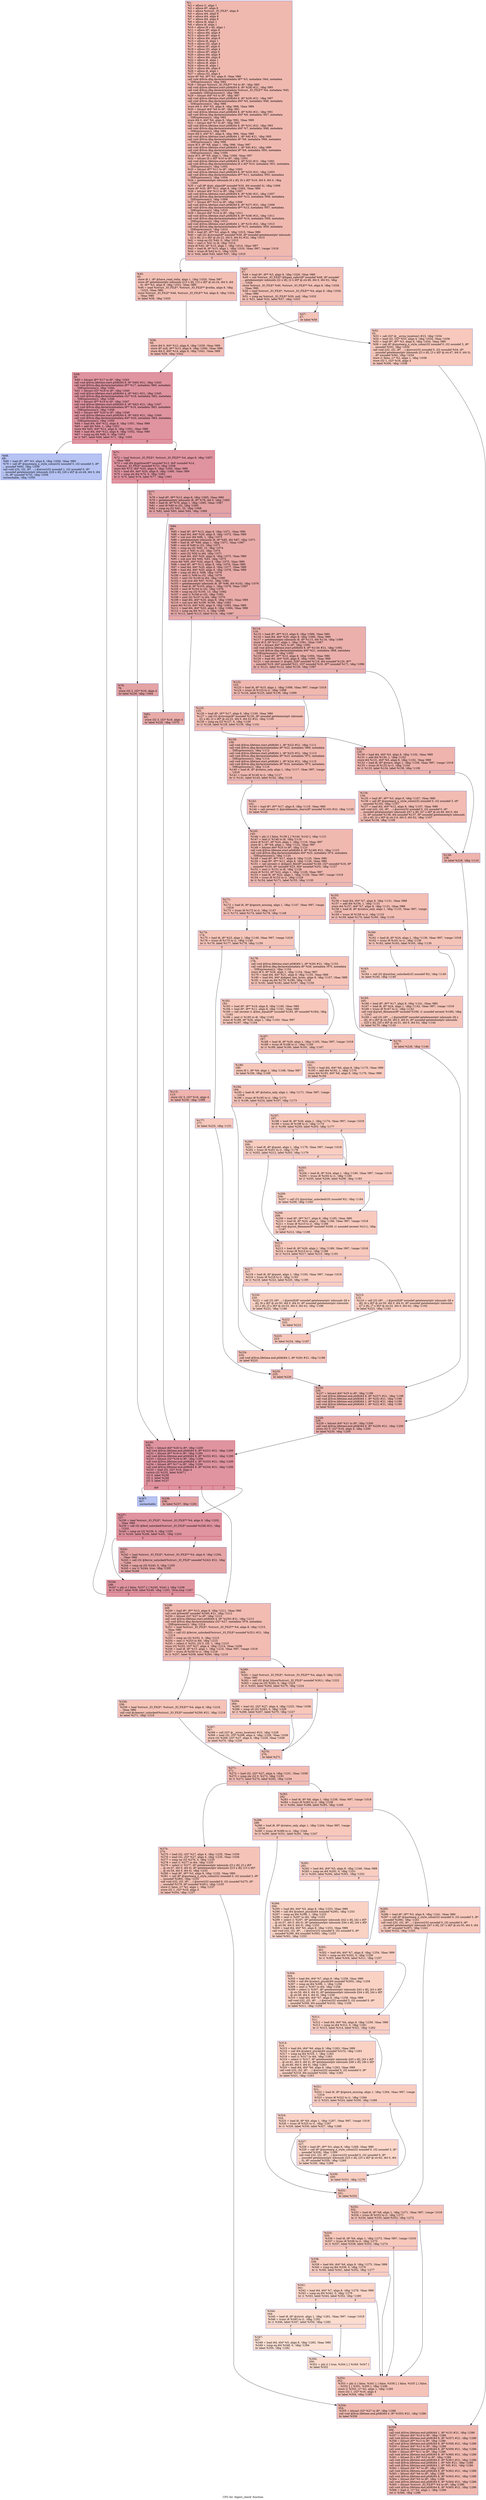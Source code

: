 digraph "CFG for 'digest_check' function" {
	label="CFG for 'digest_check' function";

	Node0x1167920 [shape=record,color="#3d50c3ff", style=filled, fillcolor="#de614d70",label="{%1:\l  %2 = alloca i1, align 1\l  %3 = alloca i8*, align 8\l  %4 = alloca %struct._IO_FILE*, align 8\l  %5 = alloca i64, align 8\l  %6 = alloca i64, align 8\l  %7 = alloca i64, align 8\l  %8 = alloca i8, align 1\l  %9 = alloca i8, align 1\l  %10 = alloca [6 x i8], align 1\l  %11 = alloca i8*, align 8\l  %12 = alloca i64, align 8\l  %13 = alloca i8*, align 8\l  %14 = alloca i64, align 8\l  %15 = alloca i8, align 1\l  %16 = alloca i32, align 4\l  %17 = alloca i8*, align 8\l  %18 = alloca i32, align 4\l  %19 = alloca i8*, align 8\l  %20 = alloca i64, align 8\l  %21 = alloca i64, align 8\l  %22 = alloca i8, align 1\l  %23 = alloca i8, align 1\l  %24 = alloca i8, align 1\l  %25 = alloca i64, align 8\l  %26 = alloca i8, align 1\l  %27 = alloca i32, align 4\l  store i8* %0, i8** %3, align 8, !tbaa !980\l  call void @llvm.dbg.declare(metadata i8** %3, metadata !944, metadata\l... !DIExpression()), !dbg !984\l  %28 = bitcast %struct._IO_FILE** %4 to i8*, !dbg !985\l  call void @llvm.lifetime.start.p0i8(i64 8, i8* %28) #21, !dbg !985\l  call void @llvm.dbg.declare(metadata %struct._IO_FILE** %4, metadata !945,\l... metadata !DIExpression()), !dbg !986\l  %29 = bitcast i64* %5 to i8*, !dbg !987\l  call void @llvm.lifetime.start.p0i8(i64 8, i8* %29) #21, !dbg !987\l  call void @llvm.dbg.declare(metadata i64* %5, metadata !946, metadata\l... !DIExpression()), !dbg !988\l  store i64 0, i64* %5, align 8, !dbg !988, !tbaa !989\l  %30 = bitcast i64* %6 to i8*, !dbg !991\l  call void @llvm.lifetime.start.p0i8(i64 8, i8* %30) #21, !dbg !991\l  call void @llvm.dbg.declare(metadata i64* %6, metadata !947, metadata\l... !DIExpression()), !dbg !992\l  store i64 0, i64* %6, align 8, !dbg !992, !tbaa !989\l  %31 = bitcast i64* %7 to i8*, !dbg !993\l  call void @llvm.lifetime.start.p0i8(i64 8, i8* %31) #21, !dbg !993\l  call void @llvm.dbg.declare(metadata i64* %7, metadata !948, metadata\l... !DIExpression()), !dbg !994\l  store i64 0, i64* %7, align 8, !dbg !994, !tbaa !989\l  call void @llvm.lifetime.start.p0i8(i64 1, i8* %8) #21, !dbg !995\l  call void @llvm.dbg.declare(metadata i8* %8, metadata !949, metadata\l... !DIExpression()), !dbg !996\l  store i8 0, i8* %8, align 1, !dbg !996, !tbaa !997\l  call void @llvm.lifetime.start.p0i8(i64 1, i8* %9) #21, !dbg !999\l  call void @llvm.dbg.declare(metadata i8* %9, metadata !950, metadata\l... !DIExpression()), !dbg !1000\l  store i8 0, i8* %9, align 1, !dbg !1000, !tbaa !997\l  %32 = bitcast [6 x i8]* %10 to i8*, !dbg !1001\l  call void @llvm.lifetime.start.p0i8(i64 6, i8* %32) #21, !dbg !1001\l  call void @llvm.dbg.declare(metadata [6 x i8]* %10, metadata !951, metadata\l... !DIExpression()), !dbg !1002\l  %33 = bitcast i8** %11 to i8*, !dbg !1003\l  call void @llvm.lifetime.start.p0i8(i64 8, i8* %33) #21, !dbg !1003\l  call void @llvm.dbg.declare(metadata i8** %11, metadata !955, metadata\l... !DIExpression()), !dbg !1004\l  %34 = getelementptr inbounds [6 x i8], [6 x i8]* %10, i64 0, i64 0, !dbg\l... !1005\l  %35 = call i8* @ptr_align(i8* noundef %34, i64 noundef 4), !dbg !1006\l  store i8* %35, i8** %11, align 8, !dbg !1004, !tbaa !980\l  %36 = bitcast i64* %12 to i8*, !dbg !1007\l  call void @llvm.lifetime.start.p0i8(i64 8, i8* %36) #21, !dbg !1007\l  call void @llvm.dbg.declare(metadata i64* %12, metadata !956, metadata\l... !DIExpression()), !dbg !1008\l  %37 = bitcast i8** %13 to i8*, !dbg !1009\l  call void @llvm.lifetime.start.p0i8(i64 8, i8* %37) #21, !dbg !1009\l  call void @llvm.dbg.declare(metadata i8** %13, metadata !957, metadata\l... !DIExpression()), !dbg !1010\l  %38 = bitcast i64* %14 to i8*, !dbg !1011\l  call void @llvm.lifetime.start.p0i8(i64 8, i8* %38) #21, !dbg !1011\l  call void @llvm.dbg.declare(metadata i64* %14, metadata !958, metadata\l... !DIExpression()), !dbg !1012\l  call void @llvm.lifetime.start.p0i8(i64 1, i8* %15) #21, !dbg !1013\l  call void @llvm.dbg.declare(metadata i8* %15, metadata !959, metadata\l... !DIExpression()), !dbg !1014\l  %39 = load i8*, i8** %3, align 8, !dbg !1015, !tbaa !980\l  %40 = call i32 @strcmp(i8* noundef %39, i8* noundef getelementptr inbounds\l... ([2 x i8], [2 x i8]* @.str.22, i64 0, i64 0)) #22, !dbg !1015\l  %41 = icmp eq i32 %40, 0, !dbg !1015\l  %42 = zext i1 %41 to i8, !dbg !1014\l  store i8 %42, i8* %15, align 1, !dbg !1014, !tbaa !997\l  %43 = load i8, i8* %15, align 1, !dbg !1016, !tbaa !997, !range !1018\l  %44 = trunc i8 %43 to i1, !dbg !1016\l  br i1 %44, label %45, label %47, !dbg !1019\l|{<s0>T|<s1>F}}"];
	Node0x1167920:s0 -> Node0x11689b0;
	Node0x1167920:s1 -> Node0x1168a00;
	Node0x11689b0 [shape=record,color="#3d50c3ff", style=filled, fillcolor="#e5705870",label="{%45:\l45:                                               \l  store i8 1, i8* @have_read_stdin, align 1, !dbg !1020, !tbaa !997\l  store i8* getelementptr inbounds ([15 x i8], [15 x i8]* @.str.24, i64 0, i64\l... 0), i8** %3, align 8, !dbg !1022, !tbaa !980\l  %46 = load %struct._IO_FILE*, %struct._IO_FILE** @stdin, align 8, !dbg\l... !1023, !tbaa !980\l  store %struct._IO_FILE* %46, %struct._IO_FILE** %4, align 8, !dbg !1024,\l... !tbaa !980\l  br label %58, !dbg !1025\l}"];
	Node0x11689b0 -> Node0x1168af0;
	Node0x1168a00 [shape=record,color="#3d50c3ff", style=filled, fillcolor="#e5705870",label="{%47:\l47:                                               \l  %48 = load i8*, i8** %3, align 8, !dbg !1026, !tbaa !980\l  %49 = call %struct._IO_FILE* @fopen_safer(i8* noundef %48, i8* noundef\l... getelementptr inbounds ([2 x i8], [2 x i8]* @.str.46, i64 0, i64 0)), !dbg\l... !1028\l  store %struct._IO_FILE* %49, %struct._IO_FILE** %4, align 8, !dbg !1029,\l... !tbaa !980\l  %50 = load %struct._IO_FILE*, %struct._IO_FILE** %4, align 8, !dbg !1030,\l... !tbaa !980\l  %51 = icmp eq %struct._IO_FILE* %50, null, !dbg !1032\l  br i1 %51, label %52, label %57, !dbg !1033\l|{<s0>T|<s1>F}}"];
	Node0x1168a00:s0 -> Node0x1168a50;
	Node0x1168a00:s1 -> Node0x1168aa0;
	Node0x1168a50 [shape=record,color="#3d50c3ff", style=filled, fillcolor="#ed836670",label="{%52:\l52:                                               \l  %53 = call i32* @__errno_location() #23, !dbg !1034\l  %54 = load i32, i32* %53, align 4, !dbg !1034, !tbaa !1036\l  %55 = load i8*, i8** %3, align 8, !dbg !1034, !tbaa !980\l  %56 = call i8* @quotearg_n_style_colon(i32 noundef 0, i32 noundef 3, i8*\l... noundef %55), !dbg !1034\l  call void (i32, i32, i8*, ...) @error(i32 noundef 0, i32 noundef %54, i8*\l... noundef getelementptr inbounds ([3 x i8], [3 x i8]* @.str.47, i64 0, i64 0),\l... i8* noundef %56), !dbg !1034\l  store i1 false, i1* %2, align 1, !dbg !1038\l  store i32 1, i32* %16, align 4\l  br label %356, !dbg !1038\l}"];
	Node0x1168a50 -> Node0x116a4e0;
	Node0x1168aa0 [shape=record,color="#3d50c3ff", style=filled, fillcolor="#e97a5f70",label="{%57:\l57:                                               \l  br label %58\l}"];
	Node0x1168aa0 -> Node0x1168af0;
	Node0x1168af0 [shape=record,color="#3d50c3ff", style=filled, fillcolor="#e1675170",label="{%58:\l58:                                               \l  store i64 0, i64* %12, align 8, !dbg !1039, !tbaa !989\l  store i8* null, i8** %13, align 8, !dbg !1040, !tbaa !980\l  store i64 0, i64* %14, align 8, !dbg !1041, !tbaa !989\l  br label %59, !dbg !1042\l}"];
	Node0x1168af0 -> Node0x1168b40;
	Node0x1168b40 [shape=record,color="#b70d28ff", style=filled, fillcolor="#b70d2870",label="{%59:\l59:                                               \l  %60 = bitcast i8** %17 to i8*, !dbg !1043\l  call void @llvm.lifetime.start.p0i8(i64 8, i8* %60) #21, !dbg !1043\l  call void @llvm.dbg.declare(metadata i8** %17, metadata !960, metadata\l... !DIExpression()), !dbg !1044\l  %61 = bitcast i32* %18 to i8*, !dbg !1045\l  call void @llvm.lifetime.start.p0i8(i64 4, i8* %61) #21, !dbg !1045\l  call void @llvm.dbg.declare(metadata i32* %18, metadata !962, metadata\l... !DIExpression()), !dbg !1046\l  %62 = bitcast i8** %19 to i8*, !dbg !1047\l  call void @llvm.lifetime.start.p0i8(i64 8, i8* %62) #21, !dbg !1047\l  call void @llvm.dbg.declare(metadata i8** %19, metadata !963, metadata\l... !DIExpression()), !dbg !1048\l  %63 = bitcast i64* %20 to i8*, !dbg !1049\l  call void @llvm.lifetime.start.p0i8(i64 8, i8* %63) #21, !dbg !1049\l  call void @llvm.dbg.declare(metadata i64* %20, metadata !964, metadata\l... !DIExpression()), !dbg !1050\l  %64 = load i64, i64* %12, align 8, !dbg !1051, !tbaa !989\l  %65 = add i64 %64, 1, !dbg !1051\l  store i64 %65, i64* %12, align 8, !dbg !1051, !tbaa !989\l  %66 = load i64, i64* %12, align 8, !dbg !1052, !tbaa !989\l  %67 = icmp eq i64 %66, 0, !dbg !1054\l  br i1 %67, label %68, label %71, !dbg !1055\l|{<s0>T|<s1>F}}"];
	Node0x1168b40:s0 -> Node0x1168b90;
	Node0x1168b40:s1 -> Node0x1168be0;
	Node0x1168b90 [shape=record,color="#3d50c3ff", style=filled, fillcolor="#5977e370",label="{%68:\l68:                                               \l  %69 = load i8*, i8** %3, align 8, !dbg !1056, !tbaa !980\l  %70 = call i8* @quotearg_n_style_colon(i32 noundef 0, i32 noundef 3, i8*\l... noundef %69), !dbg !1056\l  call void (i32, i32, i8*, ...) @error(i32 noundef 1, i32 noundef 0, i8*\l... noundef getelementptr inbounds ([28 x i8], [28 x i8]* @.str.48, i64 0, i64\l... 0), i8* noundef %70), !dbg !1056\l  unreachable, !dbg !1056\l}"];
	Node0x1168be0 [shape=record,color="#b70d28ff", style=filled, fillcolor="#b70d2870",label="{%71:\l71:                                               \l  %72 = load %struct._IO_FILE*, %struct._IO_FILE** %4, align 8, !dbg !1057,\l... !tbaa !980\l  %73 = call i64 @getline(i8** noundef %13, i64* noundef %14,\l... %struct._IO_FILE* noundef %72), !dbg !1058\l  store i64 %73, i64* %20, align 8, !dbg !1059, !tbaa !989\l  %74 = load i64, i64* %20, align 8, !dbg !1060, !tbaa !989\l  %75 = icmp sle i64 %74, 0, !dbg !1062\l  br i1 %75, label %76, label %77, !dbg !1063\l|{<s0>T|<s1>F}}"];
	Node0x1168be0:s0 -> Node0x1168c30;
	Node0x1168be0:s1 -> Node0x1168c80;
	Node0x1168c30 [shape=record,color="#3d50c3ff", style=filled, fillcolor="#c32e3170",label="{%76:\l76:                                               \l  store i32 2, i32* %16, align 4\l  br label %230, !dbg !1064\l}"];
	Node0x1168c30 -> Node0x11699a0;
	Node0x1168c80 [shape=record,color="#3d50c3ff", style=filled, fillcolor="#c32e3170",label="{%77:\l77:                                               \l  %78 = load i8*, i8** %13, align 8, !dbg !1065, !tbaa !980\l  %79 = getelementptr inbounds i8, i8* %78, i64 0, !dbg !1065\l  %80 = load i8, i8* %79, align 1, !dbg !1065, !tbaa !1067\l  %81 = sext i8 %80 to i32, !dbg !1065\l  %82 = icmp eq i32 %81, 35, !dbg !1068\l  br i1 %82, label %83, label %84, !dbg !1069\l|{<s0>T|<s1>F}}"];
	Node0x1168c80:s0 -> Node0x1168cd0;
	Node0x1168c80:s1 -> Node0x1168d20;
	Node0x1168cd0 [shape=record,color="#3d50c3ff", style=filled, fillcolor="#cc403a70",label="{%83:\l83:                                               \l  store i32 3, i32* %16, align 4\l  br label %230, !dbg !1070\l}"];
	Node0x1168cd0 -> Node0x11699a0;
	Node0x1168d20 [shape=record,color="#3d50c3ff", style=filled, fillcolor="#cc403a70",label="{%84:\l84:                                               \l  %85 = load i8*, i8** %13, align 8, !dbg !1071, !tbaa !980\l  %86 = load i64, i64* %20, align 8, !dbg !1072, !tbaa !989\l  %87 = sub nsw i64 %86, 1, !dbg !1073\l  %88 = getelementptr inbounds i8, i8* %85, i64 %87, !dbg !1071\l  %89 = load i8, i8* %88, align 1, !dbg !1071, !tbaa !1067\l  %90 = sext i8 %89 to i32, !dbg !1071\l  %91 = icmp eq i32 %90, 10, !dbg !1074\l  %92 = zext i1 %91 to i32, !dbg !1074\l  %93 = sext i32 %92 to i64, !dbg !1071\l  %94 = load i64, i64* %20, align 8, !dbg !1075, !tbaa !989\l  %95 = sub nsw i64 %94, %93, !dbg !1075\l  store i64 %95, i64* %20, align 8, !dbg !1075, !tbaa !989\l  %96 = load i8*, i8** %13, align 8, !dbg !1076, !tbaa !980\l  %97 = load i64, i64* %20, align 8, !dbg !1077, !tbaa !989\l  %98 = load i64, i64* %20, align 8, !dbg !1078, !tbaa !989\l  %99 = icmp slt i64 0, %98, !dbg !1079\l  %100 = zext i1 %99 to i32, !dbg !1079\l  %101 = sext i32 %100 to i64, !dbg !1080\l  %102 = sub nsw i64 %97, %101, !dbg !1081\l  %103 = getelementptr inbounds i8, i8* %96, i64 %102, !dbg !1076\l  %104 = load i8, i8* %103, align 1, !dbg !1076, !tbaa !1067\l  %105 = sext i8 %104 to i32, !dbg !1076\l  %106 = icmp eq i32 %105, 13, !dbg !1082\l  %107 = zext i1 %106 to i32, !dbg !1082\l  %108 = sext i32 %107 to i64, !dbg !1076\l  %109 = load i64, i64* %20, align 8, !dbg !1083, !tbaa !989\l  %110 = sub nsw i64 %109, %108, !dbg !1083\l  store i64 %110, i64* %20, align 8, !dbg !1083, !tbaa !989\l  %111 = load i64, i64* %20, align 8, !dbg !1084, !tbaa !989\l  %112 = icmp eq i64 %111, 0, !dbg !1086\l  br i1 %112, label %113, label %114, !dbg !1087\l|{<s0>T|<s1>F}}"];
	Node0x1168d20:s0 -> Node0x1168d70;
	Node0x1168d20:s1 -> Node0x1168dc0;
	Node0x1168d70 [shape=record,color="#3d50c3ff", style=filled, fillcolor="#d8564670",label="{%113:\l113:                                              \l  store i32 3, i32* %16, align 4\l  br label %230, !dbg !1088\l}"];
	Node0x1168d70 -> Node0x11699a0;
	Node0x1168dc0 [shape=record,color="#3d50c3ff", style=filled, fillcolor="#d24b4070",label="{%114:\l114:                                              \l  %115 = load i8*, i8** %13, align 8, !dbg !1089, !tbaa !980\l  %116 = load i64, i64* %20, align 8, !dbg !1090, !tbaa !989\l  %117 = getelementptr inbounds i8, i8* %115, i64 %116, !dbg !1089\l  store i8 0, i8* %117, align 1, !dbg !1091, !tbaa !1067\l  %118 = bitcast i64* %21 to i8*, !dbg !1092\l  call void @llvm.lifetime.start.p0i8(i64 8, i8* %118) #21, !dbg !1092\l  call void @llvm.dbg.declare(metadata i64* %21, metadata !968, metadata\l... !DIExpression()), !dbg !1093\l  %119 = load i8*, i8** %13, align 8, !dbg !1094, !tbaa !980\l  %120 = load i64, i64* %20, align 8, !dbg !1095, !tbaa !989\l  %121 = call zeroext i1 @split_3(i8* noundef %119, i64 noundef %120, i8**\l... noundef %19, i64* noundef %21, i32* noundef %18, i8** noundef %17), !dbg !1096\l  br i1 %121, label %122, label %129, !dbg !1097\l|{<s0>T|<s1>F}}"];
	Node0x1168dc0:s0 -> Node0x1168e10;
	Node0x1168dc0:s1 -> Node0x1168eb0;
	Node0x1168e10 [shape=record,color="#3d50c3ff", style=filled, fillcolor="#dc5d4a70",label="{%122:\l122:                                              \l  %123 = load i8, i8* %15, align 1, !dbg !1098, !tbaa !997, !range !1018\l  %124 = trunc i8 %123 to i1, !dbg !1098\l  br i1 %124, label %125, label %139, !dbg !1099\l|{<s0>T|<s1>F}}"];
	Node0x1168e10:s0 -> Node0x1168e60;
	Node0x1168e10:s1 -> Node0x1168fa0;
	Node0x1168e60 [shape=record,color="#3d50c3ff", style=filled, fillcolor="#e36c5570",label="{%125:\l125:                                              \l  %126 = load i8*, i8** %17, align 8, !dbg !1100, !tbaa !980\l  %127 = call i32 @strcmp(i8* noundef %126, i8* noundef getelementptr inbounds\l... ([2 x i8], [2 x i8]* @.str.22, i64 0, i64 0)) #22, !dbg !1100\l  %128 = icmp eq i32 %127, 0, !dbg !1100\l  br i1 %128, label %129, label %139, !dbg !1101\l|{<s0>T|<s1>F}}"];
	Node0x1168e60:s0 -> Node0x1168eb0;
	Node0x1168e60:s1 -> Node0x1168fa0;
	Node0x1168eb0 [shape=record,color="#3d50c3ff", style=filled, fillcolor="#d8564670",label="{%129:\l129:                                              \l  %130 = load i64, i64* %5, align 8, !dbg !1102, !tbaa !989\l  %131 = add i64 %130, 1, !dbg !1102\l  store i64 %131, i64* %5, align 8, !dbg !1102, !tbaa !989\l  %132 = load i8, i8* @warn, align 1, !dbg !1104, !tbaa !997, !range !1018\l  %133 = trunc i8 %132 to i1, !dbg !1104\l  br i1 %133, label %134, label %138, !dbg !1106\l|{<s0>T|<s1>F}}"];
	Node0x1168eb0:s0 -> Node0x1168f00;
	Node0x1168eb0:s1 -> Node0x1168f50;
	Node0x1168f00 [shape=record,color="#3d50c3ff", style=filled, fillcolor="#e1675170",label="{%134:\l134:                                              \l  %135 = load i8*, i8** %3, align 8, !dbg !1107, !tbaa !980\l  %136 = call i8* @quotearg_n_style_colon(i32 noundef 0, i32 noundef 3, i8*\l... noundef %135), !dbg !1107\l  %137 = load i64, i64* %12, align 8, !dbg !1107, !tbaa !989\l  call void (i32, i32, i8*, ...) @error(i32 noundef 0, i32 noundef 0, i8*\l... noundef getelementptr inbounds ([47 x i8], [47 x i8]* @.str.49, i64 0, i64\l... 0), i8* noundef %136, i64 noundef %137, i8* noundef getelementptr inbounds\l... ([4 x i8], [4 x i8]* @.str.3.6, i64 0, i64 0)), !dbg !1107\l  br label %138, !dbg !1109\l}"];
	Node0x1168f00 -> Node0x1168f50;
	Node0x1168f50 [shape=record,color="#3d50c3ff", style=filled, fillcolor="#d8564670",label="{%138:\l138:                                              \l  br label %228, !dbg !1110\l}"];
	Node0x1168f50 -> Node0x1169950;
	Node0x1168fa0 [shape=record,color="#3d50c3ff", style=filled, fillcolor="#de614d70",label="{%139:\l139:                                              \l  call void @llvm.lifetime.start.p0i8(i64 1, i8* %22) #21, !dbg !1111\l  call void @llvm.dbg.declare(metadata i8* %22, metadata !969, metadata\l... !DIExpression()), !dbg !1112\l  call void @llvm.lifetime.start.p0i8(i64 1, i8* %23) #21, !dbg !1113\l  call void @llvm.dbg.declare(metadata i8* %23, metadata !972, metadata\l... !DIExpression()), !dbg !1114\l  call void @llvm.lifetime.start.p0i8(i64 1, i8* %24) #21, !dbg !1115\l  call void @llvm.dbg.declare(metadata i8* %24, metadata !973, metadata\l... !DIExpression()), !dbg !1116\l  %140 = load i8, i8* @status_only, align 1, !dbg !1117, !tbaa !997, !range\l... !1018\l  %141 = trunc i8 %140 to i1, !dbg !1117\l  br i1 %141, label %145, label %142, !dbg !1118\l|{<s0>T|<s1>F}}"];
	Node0x1168fa0:s0 -> Node0x1169040;
	Node0x1168fa0:s1 -> Node0x1168ff0;
	Node0x1168ff0 [shape=record,color="#3d50c3ff", style=filled, fillcolor="#e36c5570",label="{%142:\l142:                                              \l  %143 = load i8*, i8** %17, align 8, !dbg !1119, !tbaa !980\l  %144 = call zeroext i1 @problematic_chars(i8* noundef %143) #22, !dbg !1120\l  br label %145\l}"];
	Node0x1168ff0 -> Node0x1169040;
	Node0x1169040 [shape=record,color="#3d50c3ff", style=filled, fillcolor="#de614d70",label="{%145:\l145:                                              \l  %146 = phi i1 [ false, %139 ], [ %144, %142 ], !dbg !1121\l  %147 = zext i1 %146 to i8, !dbg !1116\l  store i8 %147, i8* %24, align 1, !dbg !1116, !tbaa !997\l  store i8 1, i8* %8, align 1, !dbg !1122, !tbaa !997\l  %148 = bitcast i64* %25 to i8*, !dbg !1123\l  call void @llvm.lifetime.start.p0i8(i64 8, i8* %148) #21, !dbg !1123\l  call void @llvm.dbg.declare(metadata i64* %25, metadata !974, metadata\l... !DIExpression()), !dbg !1124\l  %149 = load i8*, i8** %17, align 8, !dbg !1125, !tbaa !980\l  %150 = load i8*, i8** %11, align 8, !dbg !1126, !tbaa !980\l  %151 = call zeroext i1 @digest_file(i8* noundef %149, i32* noundef %18, i8*\l... noundef %150, i8* noundef %23, i64* noundef %25), !dbg !1127\l  %152 = zext i1 %151 to i8, !dbg !1128\l  store i8 %152, i8* %22, align 1, !dbg !1128, !tbaa !997\l  %153 = load i8, i8* %22, align 1, !dbg !1129, !tbaa !997, !range !1018\l  %154 = trunc i8 %153 to i1, !dbg !1129\l  br i1 %154, label %171, label %155, !dbg !1130\l|{<s0>T|<s1>F}}"];
	Node0x1169040:s0 -> Node0x1169220;
	Node0x1169040:s1 -> Node0x1169090;
	Node0x1169090 [shape=record,color="#3d50c3ff", style=filled, fillcolor="#e36c5570",label="{%155:\l155:                                              \l  %156 = load i64, i64* %7, align 8, !dbg !1131, !tbaa !989\l  %157 = add i64 %156, 1, !dbg !1131\l  store i64 %157, i64* %7, align 8, !dbg !1131, !tbaa !989\l  %158 = load i8, i8* @status_only, align 1, !dbg !1133, !tbaa !997, !range\l... !1018\l  %159 = trunc i8 %158 to i1, !dbg !1133\l  br i1 %159, label %170, label %160, !dbg !1135\l|{<s0>T|<s1>F}}"];
	Node0x1169090:s0 -> Node0x11691d0;
	Node0x1169090:s1 -> Node0x11690e0;
	Node0x11690e0 [shape=record,color="#3d50c3ff", style=filled, fillcolor="#e97a5f70",label="{%160:\l160:                                              \l  %161 = load i8, i8* %24, align 1, !dbg !1136, !tbaa !997, !range !1018\l  %162 = trunc i8 %161 to i1, !dbg !1136\l  br i1 %162, label %163, label %165, !dbg !1139\l|{<s0>T|<s1>F}}"];
	Node0x11690e0:s0 -> Node0x1169130;
	Node0x11690e0:s1 -> Node0x1169180;
	Node0x1169130 [shape=record,color="#3d50c3ff", style=filled, fillcolor="#ef886b70",label="{%163:\l163:                                              \l  %164 = call i32 @putchar_unlocked(i32 noundef 92), !dbg !1140\l  br label %165, !dbg !1140\l}"];
	Node0x1169130 -> Node0x1169180;
	Node0x1169180 [shape=record,color="#3d50c3ff", style=filled, fillcolor="#e97a5f70",label="{%165:\l165:                                              \l  %166 = load i8*, i8** %17, align 8, !dbg !1141, !tbaa !980\l  %167 = load i8, i8* %24, align 1, !dbg !1142, !tbaa !997, !range !1018\l  %168 = trunc i8 %167 to i1, !dbg !1142\l  call void @print_filename(i8* noundef %166, i1 noundef zeroext %168), !dbg\l... !1143\l  %169 = call i32 (i8*, ...) @printf(i8* noundef getelementptr inbounds ([6 x\l... i8], [6 x i8]* @.str.50, i64 0, i64 0), i8* noundef getelementptr inbounds\l... ([20 x i8], [20 x i8]* @.str.51, i64 0, i64 0)), !dbg !1144\l  br label %170, !dbg !1145\l}"];
	Node0x1169180 -> Node0x11691d0;
	Node0x11691d0 [shape=record,color="#3d50c3ff", style=filled, fillcolor="#e36c5570",label="{%170:\l170:                                              \l  br label %226, !dbg !1146\l}"];
	Node0x11691d0 -> Node0x1169900;
	Node0x1169220 [shape=record,color="#3d50c3ff", style=filled, fillcolor="#e36c5570",label="{%171:\l171:                                              \l  %172 = load i8, i8* @ignore_missing, align 1, !dbg !1147, !tbaa !997, !range\l... !1018\l  %173 = trunc i8 %172 to i1, !dbg !1147\l  br i1 %173, label %174, label %178, !dbg !1148\l|{<s0>T|<s1>F}}"];
	Node0x1169220:s0 -> Node0x1169270;
	Node0x1169220:s1 -> Node0x1169310;
	Node0x1169270 [shape=record,color="#3d50c3ff", style=filled, fillcolor="#e97a5f70",label="{%174:\l174:                                              \l  %175 = load i8, i8* %23, align 1, !dbg !1149, !tbaa !997, !range !1018\l  %176 = trunc i8 %175 to i1, !dbg !1149\l  br i1 %176, label %177, label %178, !dbg !1150\l|{<s0>T|<s1>F}}"];
	Node0x1169270:s0 -> Node0x11692c0;
	Node0x1169270:s1 -> Node0x1169310;
	Node0x11692c0 [shape=record,color="#3d50c3ff", style=filled, fillcolor="#ef886b70",label="{%177:\l177:                                              \l  br label %225, !dbg !1151\l}"];
	Node0x11692c0 -> Node0x11698b0;
	Node0x1169310 [shape=record,color="#3d50c3ff", style=filled, fillcolor="#e8765c70",label="{%178:\l178:                                              \l  call void @llvm.lifetime.start.p0i8(i64 1, i8* %26) #21, !dbg !1153\l  call void @llvm.dbg.declare(metadata i8* %26, metadata !975, metadata\l... !DIExpression()), !dbg !1154\l  store i8 0, i8* %26, align 1, !dbg !1154, !tbaa !997\l  %179 = load i64, i64* %21, align 8, !dbg !1155, !tbaa !989\l  %180 = load i64, i64* @digest_hex_bytes, align 8, !dbg !1157, !tbaa !989\l  %181 = icmp eq i64 %179, %180, !dbg !1158\l  br i1 %181, label %182, label %187, !dbg !1159\l|{<s0>T|<s1>F}}"];
	Node0x1169310:s0 -> Node0x1169360;
	Node0x1169310:s1 -> Node0x11693b0;
	Node0x1169360 [shape=record,color="#3d50c3ff", style=filled, fillcolor="#ed836670",label="{%182:\l182:                                              \l  %183 = load i8*, i8** %19, align 8, !dbg !1160, !tbaa !980\l  %184 = load i8*, i8** %11, align 8, !dbg !1161, !tbaa !980\l  %185 = call zeroext i1 @hex_equal(i8* noundef %183, i8* noundef %184), !dbg\l... !1162\l  %186 = zext i1 %185 to i8, !dbg !1163\l  store i8 %186, i8* %26, align 1, !dbg !1163, !tbaa !997\l  br label %187, !dbg !1164\l}"];
	Node0x1169360 -> Node0x11693b0;
	Node0x11693b0 [shape=record,color="#3d50c3ff", style=filled, fillcolor="#e8765c70",label="{%187:\l187:                                              \l  %188 = load i8, i8* %26, align 1, !dbg !1165, !tbaa !997, !range !1018\l  %189 = trunc i8 %188 to i1, !dbg !1165\l  br i1 %189, label %190, label %191, !dbg !1167\l|{<s0>T|<s1>F}}"];
	Node0x11693b0:s0 -> Node0x1169400;
	Node0x11693b0:s1 -> Node0x1169450;
	Node0x1169400 [shape=record,color="#3d50c3ff", style=filled, fillcolor="#ed836670",label="{%190:\l190:                                              \l  store i8 1, i8* %9, align 1, !dbg !1168, !tbaa !997\l  br label %194, !dbg !1169\l}"];
	Node0x1169400 -> Node0x11694a0;
	Node0x1169450 [shape=record,color="#3d50c3ff", style=filled, fillcolor="#ed836670",label="{%191:\l191:                                              \l  %192 = load i64, i64* %6, align 8, !dbg !1170, !tbaa !989\l  %193 = add i64 %192, 1, !dbg !1170\l  store i64 %193, i64* %6, align 8, !dbg !1170, !tbaa !989\l  br label %194\l}"];
	Node0x1169450 -> Node0x11694a0;
	Node0x11694a0 [shape=record,color="#3d50c3ff", style=filled, fillcolor="#e8765c70",label="{%194:\l194:                                              \l  %195 = load i8, i8* @status_only, align 1, !dbg !1171, !tbaa !997, !range\l... !1018\l  %196 = trunc i8 %195 to i1, !dbg !1171\l  br i1 %196, label %224, label %197, !dbg !1173\l|{<s0>T|<s1>F}}"];
	Node0x11694a0:s0 -> Node0x1169860;
	Node0x11694a0:s1 -> Node0x11694f0;
	Node0x11694f0 [shape=record,color="#3d50c3ff", style=filled, fillcolor="#ed836670",label="{%197:\l197:                                              \l  %198 = load i8, i8* %26, align 1, !dbg !1174, !tbaa !997, !range !1018\l  %199 = trunc i8 %198 to i1, !dbg !1174\l  br i1 %199, label %200, label %203, !dbg !1177\l|{<s0>T|<s1>F}}"];
	Node0x11694f0:s0 -> Node0x1169540;
	Node0x11694f0:s1 -> Node0x1169590;
	Node0x1169540 [shape=record,color="#3d50c3ff", style=filled, fillcolor="#f2907270",label="{%200:\l200:                                              \l  %201 = load i8, i8* @quiet, align 1, !dbg !1178, !tbaa !997, !range !1018\l  %202 = trunc i8 %201 to i1, !dbg !1178\l  br i1 %202, label %212, label %203, !dbg !1179\l|{<s0>T|<s1>F}}"];
	Node0x1169540:s0 -> Node0x1169680;
	Node0x1169540:s1 -> Node0x1169590;
	Node0x1169590 [shape=record,color="#3d50c3ff", style=filled, fillcolor="#ef886b70",label="{%203:\l203:                                              \l  %204 = load i8, i8* %24, align 1, !dbg !1180, !tbaa !997, !range !1018\l  %205 = trunc i8 %204 to i1, !dbg !1180\l  br i1 %205, label %206, label %208, !dbg !1183\l|{<s0>T|<s1>F}}"];
	Node0x1169590:s0 -> Node0x11695e0;
	Node0x1169590:s1 -> Node0x1169630;
	Node0x11695e0 [shape=record,color="#3d50c3ff", style=filled, fillcolor="#f3947570",label="{%206:\l206:                                              \l  %207 = call i32 @putchar_unlocked(i32 noundef 92), !dbg !1184\l  br label %208, !dbg !1184\l}"];
	Node0x11695e0 -> Node0x1169630;
	Node0x1169630 [shape=record,color="#3d50c3ff", style=filled, fillcolor="#ef886b70",label="{%208:\l208:                                              \l  %209 = load i8*, i8** %17, align 8, !dbg !1185, !tbaa !980\l  %210 = load i8, i8* %24, align 1, !dbg !1186, !tbaa !997, !range !1018\l  %211 = trunc i8 %210 to i1, !dbg !1186\l  call void @print_filename(i8* noundef %209, i1 noundef zeroext %211), !dbg\l... !1187\l  br label %212, !dbg !1188\l}"];
	Node0x1169630 -> Node0x1169680;
	Node0x1169680 [shape=record,color="#3d50c3ff", style=filled, fillcolor="#ed836670",label="{%212:\l212:                                              \l  %213 = load i8, i8* %26, align 1, !dbg !1189, !tbaa !997, !range !1018\l  %214 = trunc i8 %213 to i1, !dbg !1189\l  br i1 %214, label %217, label %215, !dbg !1191\l|{<s0>T|<s1>F}}"];
	Node0x1169680:s0 -> Node0x1169720;
	Node0x1169680:s1 -> Node0x11696d0;
	Node0x11696d0 [shape=record,color="#3d50c3ff", style=filled, fillcolor="#f2907270",label="{%215:\l215:                                              \l  %216 = call i32 (i8*, ...) @printf(i8* noundef getelementptr inbounds ([6 x\l... i8], [6 x i8]* @.str.50, i64 0, i64 0), i8* noundef getelementptr inbounds\l... ([7 x i8], [7 x i8]* @.str.52, i64 0, i64 0)), !dbg !1192\l  br label %223, !dbg !1192\l}"];
	Node0x11696d0 -> Node0x1169810;
	Node0x1169720 [shape=record,color="#3d50c3ff", style=filled, fillcolor="#f2907270",label="{%217:\l217:                                              \l  %218 = load i8, i8* @quiet, align 1, !dbg !1193, !tbaa !997, !range !1018\l  %219 = trunc i8 %218 to i1, !dbg !1193\l  br i1 %219, label %222, label %220, !dbg !1195\l|{<s0>T|<s1>F}}"];
	Node0x1169720:s0 -> Node0x11697c0;
	Node0x1169720:s1 -> Node0x1169770;
	Node0x1169770 [shape=record,color="#3d50c3ff", style=filled, fillcolor="#f4987a70",label="{%220:\l220:                                              \l  %221 = call i32 (i8*, ...) @printf(i8* noundef getelementptr inbounds ([6 x\l... i8], [6 x i8]* @.str.50, i64 0, i64 0), i8* noundef getelementptr inbounds\l... ([3 x i8], [3 x i8]* @.str.53, i64 0, i64 0)), !dbg !1196\l  br label %222, !dbg !1196\l}"];
	Node0x1169770 -> Node0x11697c0;
	Node0x11697c0 [shape=record,color="#3d50c3ff", style=filled, fillcolor="#f2907270",label="{%222:\l222:                                              \l  br label %223\l}"];
	Node0x11697c0 -> Node0x1169810;
	Node0x1169810 [shape=record,color="#3d50c3ff", style=filled, fillcolor="#ed836670",label="{%223:\l223:                                              \l  br label %224, !dbg !1197\l}"];
	Node0x1169810 -> Node0x1169860;
	Node0x1169860 [shape=record,color="#3d50c3ff", style=filled, fillcolor="#e8765c70",label="{%224:\l224:                                              \l  call void @llvm.lifetime.end.p0i8(i64 1, i8* %26) #21, !dbg !1198\l  br label %225\l}"];
	Node0x1169860 -> Node0x11698b0;
	Node0x11698b0 [shape=record,color="#3d50c3ff", style=filled, fillcolor="#e36c5570",label="{%225:\l225:                                              \l  br label %226\l}"];
	Node0x11698b0 -> Node0x1169900;
	Node0x1169900 [shape=record,color="#3d50c3ff", style=filled, fillcolor="#de614d70",label="{%226:\l226:                                              \l  %227 = bitcast i64* %25 to i8*, !dbg !1199\l  call void @llvm.lifetime.end.p0i8(i64 8, i8* %227) #21, !dbg !1199\l  call void @llvm.lifetime.end.p0i8(i64 1, i8* %24) #21, !dbg !1199\l  call void @llvm.lifetime.end.p0i8(i64 1, i8* %23) #21, !dbg !1199\l  call void @llvm.lifetime.end.p0i8(i64 1, i8* %22) #21, !dbg !1199\l  br label %228\l}"];
	Node0x1169900 -> Node0x1169950;
	Node0x1169950 [shape=record,color="#3d50c3ff", style=filled, fillcolor="#d24b4070",label="{%228:\l228:                                              \l  %229 = bitcast i64* %21 to i8*, !dbg !1200\l  call void @llvm.lifetime.end.p0i8(i64 8, i8* %229) #21, !dbg !1200\l  store i32 0, i32* %16, align 4, !dbg !1200\l  br label %230, !dbg !1200\l}"];
	Node0x1169950 -> Node0x11699a0;
	Node0x11699a0 [shape=record,color="#b70d28ff", style=filled, fillcolor="#b70d2870",label="{%230:\l230:                                              \l  %231 = bitcast i64* %20 to i8*, !dbg !1200\l  call void @llvm.lifetime.end.p0i8(i64 8, i8* %231) #21, !dbg !1200\l  %232 = bitcast i8** %19 to i8*, !dbg !1200\l  call void @llvm.lifetime.end.p0i8(i64 8, i8* %232) #21, !dbg !1200\l  %233 = bitcast i32* %18 to i8*, !dbg !1200\l  call void @llvm.lifetime.end.p0i8(i64 4, i8* %233) #21, !dbg !1200\l  %234 = bitcast i8** %17 to i8*, !dbg !1200\l  call void @llvm.lifetime.end.p0i8(i64 8, i8* %234) #21, !dbg !1200\l  %235 = load i32, i32* %16, align 4\l  switch i32 %235, label %367 [\l    i32 0, label %236\l    i32 2, label %248\l    i32 3, label %237\l  ]\l|{<s0>def|<s1>0|<s2>2|<s3>3}}"];
	Node0x11699a0:s0 -> Node0x116a530;
	Node0x11699a0:s1 -> Node0x11699f0;
	Node0x11699a0:s2 -> Node0x1169b30;
	Node0x11699a0:s3 -> Node0x1169a40;
	Node0x11699f0 [shape=record,color="#3d50c3ff", style=filled, fillcolor="#c32e3170",label="{%236:\l236:                                              \l  br label %237, !dbg !1201\l}"];
	Node0x11699f0 -> Node0x1169a40;
	Node0x1169a40 [shape=record,color="#b70d28ff", style=filled, fillcolor="#b70d2870",label="{%237:\l237:                                              \l  %238 = load %struct._IO_FILE*, %struct._IO_FILE** %4, align 8, !dbg !1202,\l... !tbaa !980\l  %239 = call i32 @feof_unlocked(%struct._IO_FILE* noundef %238) #21, !dbg\l... !1202\l  %240 = icmp ne i32 %239, 0, !dbg !1202\l  br i1 %240, label %246, label %241, !dbg !1203\l|{<s0>T|<s1>F}}"];
	Node0x1169a40:s0 -> Node0x1169ae0;
	Node0x1169a40:s1 -> Node0x1169a90;
	Node0x1169a90 [shape=record,color="#3d50c3ff", style=filled, fillcolor="#c5333470",label="{%241:\l241:                                              \l  %242 = load %struct._IO_FILE*, %struct._IO_FILE** %4, align 8, !dbg !1204,\l... !tbaa !980\l  %243 = call i32 @ferror_unlocked(%struct._IO_FILE* noundef %242) #21, !dbg\l... !1204\l  %244 = icmp ne i32 %243, 0, !dbg !1205\l  %245 = xor i1 %244, true, !dbg !1205\l  br label %246\l}"];
	Node0x1169a90 -> Node0x1169ae0;
	Node0x1169ae0 [shape=record,color="#b70d28ff", style=filled, fillcolor="#b70d2870",label="{%246:\l246:                                              \l  %247 = phi i1 [ false, %237 ], [ %245, %241 ], !dbg !1206\l  br i1 %247, label %59, label %248, !dbg !1201, !llvm.loop !1207\l|{<s0>T|<s1>F}}"];
	Node0x1169ae0:s0 -> Node0x1168b40;
	Node0x1169ae0:s1 -> Node0x1169b30;
	Node0x1169b30 [shape=record,color="#3d50c3ff", style=filled, fillcolor="#e1675170",label="{%248:\l248:                                              \l  %249 = load i8*, i8** %13, align 8, !dbg !1211, !tbaa !980\l  call void @free(i8* noundef %249) #21, !dbg !1212\l  %250 = bitcast i32* %27 to i8*, !dbg !1213\l  call void @llvm.lifetime.start.p0i8(i64 4, i8* %250) #21, !dbg !1213\l  call void @llvm.dbg.declare(metadata i32* %27, metadata !979, metadata\l... !DIExpression()), !dbg !1214\l  %251 = load %struct._IO_FILE*, %struct._IO_FILE** %4, align 8, !dbg !1215,\l... !tbaa !980\l  %252 = call i32 @ferror_unlocked(%struct._IO_FILE* noundef %251) #21, !dbg\l... !1215\l  %253 = icmp ne i32 %252, 0, !dbg !1215\l  %254 = zext i1 %253 to i64, !dbg !1215\l  %255 = select i1 %253, i32 0, i32 -1, !dbg !1215\l  store i32 %255, i32* %27, align 4, !dbg !1214, !tbaa !1036\l  %256 = load i8, i8* %15, align 1, !dbg !1216, !tbaa !997, !range !1018\l  %257 = trunc i8 %256 to i1, !dbg !1216\l  br i1 %257, label %258, label %260, !dbg !1218\l|{<s0>T|<s1>F}}"];
	Node0x1169b30:s0 -> Node0x1169b80;
	Node0x1169b30:s1 -> Node0x1169bd0;
	Node0x1169b80 [shape=record,color="#3d50c3ff", style=filled, fillcolor="#e8765c70",label="{%258:\l258:                                              \l  %259 = load %struct._IO_FILE*, %struct._IO_FILE** %4, align 8, !dbg !1219,\l... !tbaa !980\l  call void @clearerr_unlocked(%struct._IO_FILE* noundef %259) #21, !dbg !1219\l  br label %271, !dbg !1219\l}"];
	Node0x1169b80 -> Node0x1169d10;
	Node0x1169bd0 [shape=record,color="#3d50c3ff", style=filled, fillcolor="#e8765c70",label="{%260:\l260:                                              \l  %261 = load %struct._IO_FILE*, %struct._IO_FILE** %4, align 8, !dbg !1220,\l... !tbaa !980\l  %262 = call i32 @rpl_fclose(%struct._IO_FILE* noundef %261), !dbg !1222\l  %263 = icmp ne i32 %262, 0, !dbg !1223\l  br i1 %263, label %264, label %270, !dbg !1224\l|{<s0>T|<s1>F}}"];
	Node0x1169bd0:s0 -> Node0x1169c20;
	Node0x1169bd0:s1 -> Node0x1169cc0;
	Node0x1169c20 [shape=record,color="#3d50c3ff", style=filled, fillcolor="#ec7f6370",label="{%264:\l264:                                              \l  %265 = load i32, i32* %27, align 4, !dbg !1225, !tbaa !1036\l  %266 = icmp slt i32 %265, 0, !dbg !1226\l  br i1 %266, label %267, label %270, !dbg !1227\l|{<s0>T|<s1>F}}"];
	Node0x1169c20:s0 -> Node0x1169c70;
	Node0x1169c20:s1 -> Node0x1169cc0;
	Node0x1169c70 [shape=record,color="#3d50c3ff", style=filled, fillcolor="#f2907270",label="{%267:\l267:                                              \l  %268 = call i32* @__errno_location() #23, !dbg !1228\l  %269 = load i32, i32* %268, align 4, !dbg !1228, !tbaa !1036\l  store i32 %269, i32* %27, align 4, !dbg !1229, !tbaa !1036\l  br label %270, !dbg !1230\l}"];
	Node0x1169c70 -> Node0x1169cc0;
	Node0x1169cc0 [shape=record,color="#3d50c3ff", style=filled, fillcolor="#e8765c70",label="{%270:\l270:                                              \l  br label %271\l}"];
	Node0x1169cc0 -> Node0x1169d10;
	Node0x1169d10 [shape=record,color="#3d50c3ff", style=filled, fillcolor="#e1675170",label="{%271:\l271:                                              \l  %272 = load i32, i32* %27, align 4, !dbg !1231, !tbaa !1036\l  %273 = icmp sle i32 0, %272, !dbg !1233\l  br i1 %273, label %274, label %282, !dbg !1234\l|{<s0>T|<s1>F}}"];
	Node0x1169d10:s0 -> Node0x1169d60;
	Node0x1169d10:s1 -> Node0x1169db0;
	Node0x1169d60 [shape=record,color="#3d50c3ff", style=filled, fillcolor="#e8765c70",label="{%274:\l274:                                              \l  %275 = load i32, i32* %27, align 4, !dbg !1235, !tbaa !1036\l  %276 = load i32, i32* %27, align 4, !dbg !1235, !tbaa !1036\l  %277 = icmp ne i32 %276, 0, !dbg !1235\l  %278 = zext i1 %277 to i64, !dbg !1235\l  %279 = select i1 %277, i8* getelementptr inbounds ([3 x i8], [3 x i8]*\l... @.str.47, i64 0, i64 0), i8* getelementptr inbounds ([15 x i8], [15 x i8]*\l... @.str.54, i64 0, i64 0), !dbg !1235\l  %280 = load i8*, i8** %3, align 8, !dbg !1235, !tbaa !980\l  %281 = call i8* @quotearg_n_style_colon(i32 noundef 0, i32 noundef 3, i8*\l... noundef %280), !dbg !1235\l  call void (i32, i32, i8*, ...) @error(i32 noundef 0, i32 noundef %275, i8*\l... noundef %279, i8* noundef %281), !dbg !1235\l  store i1 false, i1* %2, align 1, !dbg !1237\l  store i32 1, i32* %16, align 4\l  br label %354, !dbg !1237\l}"];
	Node0x1169d60 -> Node0x116a490;
	Node0x1169db0 [shape=record,color="#3d50c3ff", style=filled, fillcolor="#e8765c70",label="{%282:\l282:                                              \l  %283 = load i8, i8* %8, align 1, !dbg !1238, !tbaa !997, !range !1018\l  %284 = trunc i8 %283 to i1, !dbg !1238\l  br i1 %284, label %288, label %285, !dbg !1240\l|{<s0>T|<s1>F}}"];
	Node0x1169db0:s0 -> Node0x1169e50;
	Node0x1169db0:s1 -> Node0x1169e00;
	Node0x1169e00 [shape=record,color="#3d50c3ff", style=filled, fillcolor="#ed836670",label="{%285:\l285:                                              \l  %286 = load i8*, i8** %3, align 8, !dbg !1241, !tbaa !980\l  %287 = call i8* @quotearg_n_style_colon(i32 noundef 0, i32 noundef 3, i8*\l... noundef %286), !dbg !1241\l  call void (i32, i32, i8*, ...) @error(i32 noundef 0, i32 noundef 0, i8*\l... noundef getelementptr inbounds ([47 x i8], [47 x i8]* @.str.55, i64 0, i64\l... 0), i8* noundef %287), !dbg !1241\l  br label %332, !dbg !1243\l}"];
	Node0x1169e00 -> Node0x116a210;
	Node0x1169e50 [shape=record,color="#3d50c3ff", style=filled, fillcolor="#ed836670",label="{%288:\l288:                                              \l  %289 = load i8, i8* @status_only, align 1, !dbg !1244, !tbaa !997, !range\l... !1018\l  %290 = trunc i8 %289 to i1, !dbg !1244\l  br i1 %290, label %331, label %291, !dbg !1247\l|{<s0>T|<s1>F}}"];
	Node0x1169e50:s0 -> Node0x116a1c0;
	Node0x1169e50:s1 -> Node0x1169ea0;
	Node0x1169ea0 [shape=record,color="#3d50c3ff", style=filled, fillcolor="#f2907270",label="{%291:\l291:                                              \l  %292 = load i64, i64* %5, align 8, !dbg !1248, !tbaa !989\l  %293 = icmp ne i64 %292, 0, !dbg !1251\l  br i1 %293, label %294, label %301, !dbg !1252\l|{<s0>T|<s1>F}}"];
	Node0x1169ea0:s0 -> Node0x1169ef0;
	Node0x1169ea0:s1 -> Node0x1169f40;
	Node0x1169ef0 [shape=record,color="#3d50c3ff", style=filled, fillcolor="#f4987a70",label="{%294:\l294:                                              \l  %295 = load i64, i64* %5, align 8, !dbg !1253, !tbaa !989\l  %296 = call i64 @select_plural(i64 noundef %295), !dbg !1253\l  %297 = icmp eq i64 %296, 1, !dbg !1253\l  %298 = zext i1 %297 to i64, !dbg !1253\l  %299 = select i1 %297, i8* getelementptr inbounds ([42 x i8], [42 x i8]*\l... @.str.57, i64 0, i64 0), i8* getelementptr inbounds ([44 x i8], [44 x i8]*\l... @.str.56, i64 0, i64 0), !dbg !1253\l  %300 = load i64, i64* %5, align 8, !dbg !1253, !tbaa !989\l  call void (i32, i32, i8*, ...) @error(i32 noundef 0, i32 noundef 0, i8*\l... noundef %299, i64 noundef %300), !dbg !1253\l  br label %301, !dbg !1253\l}"];
	Node0x1169ef0 -> Node0x1169f40;
	Node0x1169f40 [shape=record,color="#3d50c3ff", style=filled, fillcolor="#f2907270",label="{%301:\l301:                                              \l  %302 = load i64, i64* %7, align 8, !dbg !1254, !tbaa !989\l  %303 = icmp ne i64 %302, 0, !dbg !1256\l  br i1 %303, label %304, label %311, !dbg !1257\l|{<s0>T|<s1>F}}"];
	Node0x1169f40:s0 -> Node0x1169f90;
	Node0x1169f40:s1 -> Node0x1169fe0;
	Node0x1169f90 [shape=record,color="#3d50c3ff", style=filled, fillcolor="#f4987a70",label="{%304:\l304:                                              \l  %305 = load i64, i64* %7, align 8, !dbg !1258, !tbaa !989\l  %306 = call i64 @select_plural(i64 noundef %305), !dbg !1258\l  %307 = icmp eq i64 %306, 1, !dbg !1258\l  %308 = zext i1 %307 to i64, !dbg !1258\l  %309 = select i1 %307, i8* getelementptr inbounds ([43 x i8], [43 x i8]*\l... @.str.59, i64 0, i64 0), i8* getelementptr inbounds ([44 x i8], [44 x i8]*\l... @.str.58, i64 0, i64 0), !dbg !1258\l  %310 = load i64, i64* %7, align 8, !dbg !1258, !tbaa !989\l  call void (i32, i32, i8*, ...) @error(i32 noundef 0, i32 noundef 0, i8*\l... noundef %309, i64 noundef %310), !dbg !1258\l  br label %311, !dbg !1258\l}"];
	Node0x1169f90 -> Node0x1169fe0;
	Node0x1169fe0 [shape=record,color="#3d50c3ff", style=filled, fillcolor="#f2907270",label="{%311:\l311:                                              \l  %312 = load i64, i64* %6, align 8, !dbg !1259, !tbaa !989\l  %313 = icmp ne i64 %312, 0, !dbg !1261\l  br i1 %313, label %314, label %321, !dbg !1262\l|{<s0>T|<s1>F}}"];
	Node0x1169fe0:s0 -> Node0x116a030;
	Node0x1169fe0:s1 -> Node0x116a080;
	Node0x116a030 [shape=record,color="#3d50c3ff", style=filled, fillcolor="#f4987a70",label="{%314:\l314:                                              \l  %315 = load i64, i64* %6, align 8, !dbg !1263, !tbaa !989\l  %316 = call i64 @select_plural(i64 noundef %315), !dbg !1263\l  %317 = icmp eq i64 %316, 1, !dbg !1263\l  %318 = zext i1 %317 to i64, !dbg !1263\l  %319 = select i1 %317, i8* getelementptr inbounds ([45 x i8], [45 x i8]*\l... @.str.61, i64 0, i64 0), i8* getelementptr inbounds ([46 x i8], [46 x i8]*\l... @.str.60, i64 0, i64 0), !dbg !1263\l  %320 = load i64, i64* %6, align 8, !dbg !1263, !tbaa !989\l  call void (i32, i32, i8*, ...) @error(i32 noundef 0, i32 noundef 0, i8*\l... noundef %319, i64 noundef %320), !dbg !1263\l  br label %321, !dbg !1263\l}"];
	Node0x116a030 -> Node0x116a080;
	Node0x116a080 [shape=record,color="#3d50c3ff", style=filled, fillcolor="#f2907270",label="{%321:\l321:                                              \l  %322 = load i8, i8* @ignore_missing, align 1, !dbg !1264, !tbaa !997, !range\l... !1018\l  %323 = trunc i8 %322 to i1, !dbg !1264\l  br i1 %323, label %324, label %330, !dbg !1266\l|{<s0>T|<s1>F}}"];
	Node0x116a080:s0 -> Node0x116a0d0;
	Node0x116a080:s1 -> Node0x116a170;
	Node0x116a0d0 [shape=record,color="#3d50c3ff", style=filled, fillcolor="#f59c7d70",label="{%324:\l324:                                              \l  %325 = load i8, i8* %9, align 1, !dbg !1267, !tbaa !997, !range !1018\l  %326 = trunc i8 %325 to i1, !dbg !1267\l  br i1 %326, label %330, label %327, !dbg !1268\l|{<s0>T|<s1>F}}"];
	Node0x116a0d0:s0 -> Node0x116a170;
	Node0x116a0d0:s1 -> Node0x116a120;
	Node0x116a120 [shape=record,color="#3d50c3ff", style=filled, fillcolor="#f6a38570",label="{%327:\l327:                                              \l  %328 = load i8*, i8** %3, align 8, !dbg !1269, !tbaa !980\l  %329 = call i8* @quotearg_n_style_colon(i32 noundef 0, i32 noundef 3, i8*\l... noundef %328), !dbg !1269\l  call void (i32, i32, i8*, ...) @error(i32 noundef 0, i32 noundef 0, i8*\l... noundef getelementptr inbounds ([25 x i8], [25 x i8]* @.str.62, i64 0, i64\l... 0), i8* noundef %329), !dbg !1269\l  br label %330, !dbg !1269\l}"];
	Node0x116a120 -> Node0x116a170;
	Node0x116a170 [shape=record,color="#3d50c3ff", style=filled, fillcolor="#f2907270",label="{%330:\l330:                                              \l  br label %331, !dbg !1270\l}"];
	Node0x116a170 -> Node0x116a1c0;
	Node0x116a1c0 [shape=record,color="#3d50c3ff", style=filled, fillcolor="#ed836670",label="{%331:\l331:                                              \l  br label %332\l}"];
	Node0x116a1c0 -> Node0x116a210;
	Node0x116a210 [shape=record,color="#3d50c3ff", style=filled, fillcolor="#e8765c70",label="{%332:\l332:                                              \l  %333 = load i8, i8* %8, align 1, !dbg !1271, !tbaa !997, !range !1018\l  %334 = trunc i8 %333 to i1, !dbg !1271\l  br i1 %334, label %335, label %352, !dbg !1272\l|{<s0>T|<s1>F}}"];
	Node0x116a210:s0 -> Node0x116a260;
	Node0x116a210:s1 -> Node0x116a440;
	Node0x116a260 [shape=record,color="#3d50c3ff", style=filled, fillcolor="#ed836670",label="{%335:\l335:                                              \l  %336 = load i8, i8* %9, align 1, !dbg !1273, !tbaa !997, !range !1018\l  %337 = trunc i8 %336 to i1, !dbg !1273\l  br i1 %337, label %338, label %352, !dbg !1274\l|{<s0>T|<s1>F}}"];
	Node0x116a260:s0 -> Node0x116a2b0;
	Node0x116a260:s1 -> Node0x116a440;
	Node0x116a2b0 [shape=record,color="#3d50c3ff", style=filled, fillcolor="#f2907270",label="{%338:\l338:                                              \l  %339 = load i64, i64* %6, align 8, !dbg !1275, !tbaa !989\l  %340 = icmp eq i64 %339, 0, !dbg !1276\l  br i1 %340, label %341, label %352, !dbg !1277\l|{<s0>T|<s1>F}}"];
	Node0x116a2b0:s0 -> Node0x116a300;
	Node0x116a2b0:s1 -> Node0x116a440;
	Node0x116a300 [shape=record,color="#3d50c3ff", style=filled, fillcolor="#f5a08170",label="{%341:\l341:                                              \l  %342 = load i64, i64* %7, align 8, !dbg !1278, !tbaa !989\l  %343 = icmp eq i64 %342, 0, !dbg !1279\l  br i1 %343, label %344, label %352, !dbg !1280\l|{<s0>T|<s1>F}}"];
	Node0x116a300:s0 -> Node0x116a350;
	Node0x116a300:s1 -> Node0x116a440;
	Node0x116a350 [shape=record,color="#3d50c3ff", style=filled, fillcolor="#f7af9170",label="{%344:\l344:                                              \l  %345 = load i8, i8* @strict, align 1, !dbg !1281, !tbaa !997, !range !1018\l  %346 = trunc i8 %345 to i1, !dbg !1281\l  br i1 %346, label %347, label %350, !dbg !1282\l|{<s0>T|<s1>F}}"];
	Node0x116a350:s0 -> Node0x116a3a0;
	Node0x116a350:s1 -> Node0x116a3f0;
	Node0x116a3a0 [shape=record,color="#3d50c3ff", style=filled, fillcolor="#f7b99e70",label="{%347:\l347:                                              \l  %348 = load i64, i64* %5, align 8, !dbg !1283, !tbaa !989\l  %349 = icmp eq i64 %348, 0, !dbg !1284\l  br label %350, !dbg !1282\l}"];
	Node0x116a3a0 -> Node0x116a3f0;
	Node0x116a3f0 [shape=record,color="#3d50c3ff", style=filled, fillcolor="#f7af9170",label="{%350:\l350:                                              \l  %351 = phi i1 [ true, %344 ], [ %349, %347 ]\l  br label %352\l}"];
	Node0x116a3f0 -> Node0x116a440;
	Node0x116a440 [shape=record,color="#3d50c3ff", style=filled, fillcolor="#e8765c70",label="{%352:\l352:                                              \l  %353 = phi i1 [ false, %341 ], [ false, %338 ], [ false, %335 ], [ false,\l... %332 ], [ %351, %350 ], !dbg !1206\l  store i1 %353, i1* %2, align 1, !dbg !1285\l  store i32 1, i32* %16, align 4\l  br label %354, !dbg !1285\l}"];
	Node0x116a440 -> Node0x116a490;
	Node0x116a490 [shape=record,color="#3d50c3ff", style=filled, fillcolor="#e1675170",label="{%354:\l354:                                              \l  %355 = bitcast i32* %27 to i8*, !dbg !1286\l  call void @llvm.lifetime.end.p0i8(i64 4, i8* %355) #21, !dbg !1286\l  br label %356\l}"];
	Node0x116a490 -> Node0x116a4e0;
	Node0x116a4e0 [shape=record,color="#3d50c3ff", style=filled, fillcolor="#de614d70",label="{%356:\l356:                                              \l  call void @llvm.lifetime.end.p0i8(i64 1, i8* %15) #21, !dbg !1286\l  %357 = bitcast i64* %14 to i8*, !dbg !1286\l  call void @llvm.lifetime.end.p0i8(i64 8, i8* %357) #21, !dbg !1286\l  %358 = bitcast i8** %13 to i8*, !dbg !1286\l  call void @llvm.lifetime.end.p0i8(i64 8, i8* %358) #21, !dbg !1286\l  %359 = bitcast i64* %12 to i8*, !dbg !1286\l  call void @llvm.lifetime.end.p0i8(i64 8, i8* %359) #21, !dbg !1286\l  %360 = bitcast i8** %11 to i8*, !dbg !1286\l  call void @llvm.lifetime.end.p0i8(i64 8, i8* %360) #21, !dbg !1286\l  %361 = bitcast [6 x i8]* %10 to i8*, !dbg !1286\l  call void @llvm.lifetime.end.p0i8(i64 6, i8* %361) #21, !dbg !1286\l  call void @llvm.lifetime.end.p0i8(i64 1, i8* %9) #21, !dbg !1286\l  call void @llvm.lifetime.end.p0i8(i64 1, i8* %8) #21, !dbg !1286\l  %362 = bitcast i64* %7 to i8*, !dbg !1286\l  call void @llvm.lifetime.end.p0i8(i64 8, i8* %362) #21, !dbg !1286\l  %363 = bitcast i64* %6 to i8*, !dbg !1286\l  call void @llvm.lifetime.end.p0i8(i64 8, i8* %363) #21, !dbg !1286\l  %364 = bitcast i64* %5 to i8*, !dbg !1286\l  call void @llvm.lifetime.end.p0i8(i64 8, i8* %364) #21, !dbg !1286\l  %365 = bitcast %struct._IO_FILE** %4 to i8*, !dbg !1286\l  call void @llvm.lifetime.end.p0i8(i64 8, i8* %365) #21, !dbg !1286\l  %366 = load i1, i1* %2, align 1, !dbg !1286\l  ret i1 %366, !dbg !1286\l}"];
	Node0x116a530 [shape=record,color="#3d50c3ff", style=filled, fillcolor="#5977e370",label="{%367:\l367:                                              \l  unreachable\l}"];
}
